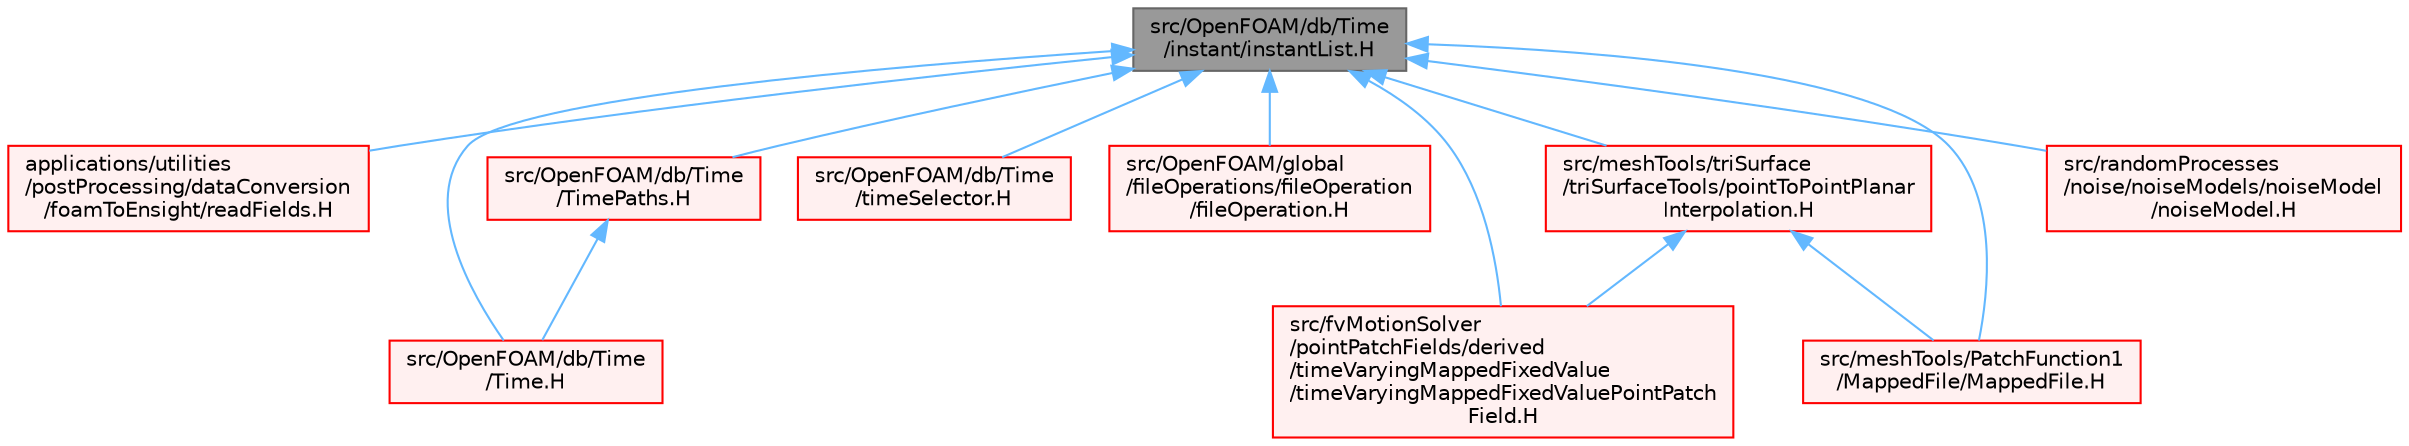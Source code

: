 digraph "src/OpenFOAM/db/Time/instant/instantList.H"
{
 // LATEX_PDF_SIZE
  bgcolor="transparent";
  edge [fontname=Helvetica,fontsize=10,labelfontname=Helvetica,labelfontsize=10];
  node [fontname=Helvetica,fontsize=10,shape=box,height=0.2,width=0.4];
  Node1 [id="Node000001",label="src/OpenFOAM/db/Time\l/instant/instantList.H",height=0.2,width=0.4,color="gray40", fillcolor="grey60", style="filled", fontcolor="black",tooltip=" "];
  Node1 -> Node2 [id="edge1_Node000001_Node000002",dir="back",color="steelblue1",style="solid",tooltip=" "];
  Node2 [id="Node000002",label="applications/utilities\l/postProcessing/dataConversion\l/foamToEnsight/readFields.H",height=0.2,width=0.4,color="red", fillcolor="#FFF0F0", style="filled",URL="$applications_2utilities_2postProcessing_2dataConversion_2foamToEnsight_2readFields_8H.html",tooltip="Helper routines for reading a field or fields, for foamToEnsight."];
  Node1 -> Node7 [id="edge2_Node000001_Node000007",dir="back",color="steelblue1",style="solid",tooltip=" "];
  Node7 [id="Node000007",label="src/OpenFOAM/db/Time\l/Time.H",height=0.2,width=0.4,color="red", fillcolor="#FFF0F0", style="filled",URL="$Time_8H.html",tooltip=" "];
  Node1 -> Node1313 [id="edge3_Node000001_Node001313",dir="back",color="steelblue1",style="solid",tooltip=" "];
  Node1313 [id="Node001313",label="src/OpenFOAM/db/Time\l/TimePaths.H",height=0.2,width=0.4,color="red", fillcolor="#FFF0F0", style="filled",URL="$TimePaths_8H.html",tooltip=" "];
  Node1313 -> Node7 [id="edge4_Node001313_Node000007",dir="back",color="steelblue1",style="solid",tooltip=" "];
  Node1 -> Node1315 [id="edge5_Node000001_Node001315",dir="back",color="steelblue1",style="solid",tooltip=" "];
  Node1315 [id="Node001315",label="src/OpenFOAM/db/Time\l/timeSelector.H",height=0.2,width=0.4,color="red", fillcolor="#FFF0F0", style="filled",URL="$timeSelector_8H.html",tooltip=" "];
  Node1 -> Node1316 [id="edge6_Node000001_Node001316",dir="back",color="steelblue1",style="solid",tooltip=" "];
  Node1316 [id="Node001316",label="src/OpenFOAM/global\l/fileOperations/fileOperation\l/fileOperation.H",height=0.2,width=0.4,color="red", fillcolor="#FFF0F0", style="filled",URL="$fileOperation_8H.html",tooltip=" "];
  Node1 -> Node1349 [id="edge7_Node000001_Node001349",dir="back",color="steelblue1",style="solid",tooltip=" "];
  Node1349 [id="Node001349",label="src/fvMotionSolver\l/pointPatchFields/derived\l/timeVaryingMappedFixedValue\l/timeVaryingMappedFixedValuePointPatch\lField.H",height=0.2,width=0.4,color="red", fillcolor="#FFF0F0", style="filled",URL="$timeVaryingMappedFixedValuePointPatchField_8H.html",tooltip=" "];
  Node1 -> Node1351 [id="edge8_Node000001_Node001351",dir="back",color="steelblue1",style="solid",tooltip=" "];
  Node1351 [id="Node001351",label="src/meshTools/PatchFunction1\l/MappedFile/MappedFile.H",height=0.2,width=0.4,color="red", fillcolor="#FFF0F0", style="filled",URL="$MappedFile_8H.html",tooltip=" "];
  Node1 -> Node1355 [id="edge9_Node000001_Node001355",dir="back",color="steelblue1",style="solid",tooltip=" "];
  Node1355 [id="Node001355",label="src/meshTools/triSurface\l/triSurfaceTools/pointToPointPlanar\lInterpolation.H",height=0.2,width=0.4,color="red", fillcolor="#FFF0F0", style="filled",URL="$pointToPointPlanarInterpolation_8H.html",tooltip=" "];
  Node1355 -> Node1349 [id="edge10_Node001355_Node001349",dir="back",color="steelblue1",style="solid",tooltip=" "];
  Node1355 -> Node1351 [id="edge11_Node001355_Node001351",dir="back",color="steelblue1",style="solid",tooltip=" "];
  Node1 -> Node1357 [id="edge12_Node000001_Node001357",dir="back",color="steelblue1",style="solid",tooltip=" "];
  Node1357 [id="Node001357",label="src/randomProcesses\l/noise/noiseModels/noiseModel\l/noiseModel.H",height=0.2,width=0.4,color="red", fillcolor="#FFF0F0", style="filled",URL="$noiseModel_8H.html",tooltip=" "];
}
